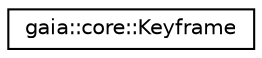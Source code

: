 digraph G
{
  edge [fontname="Helvetica",fontsize="10",labelfontname="Helvetica",labelfontsize="10"];
  node [fontname="Helvetica",fontsize="10",shape=record];
  rankdir=LR;
  Node1 [label="gaia::core::Keyframe",height=0.2,width=0.4,color="black", fillcolor="white", style="filled",URL="$de/db4/classgaia_1_1core_1_1_keyframe.html",tooltip="This class holds a time/value pair for an animation."];
}
